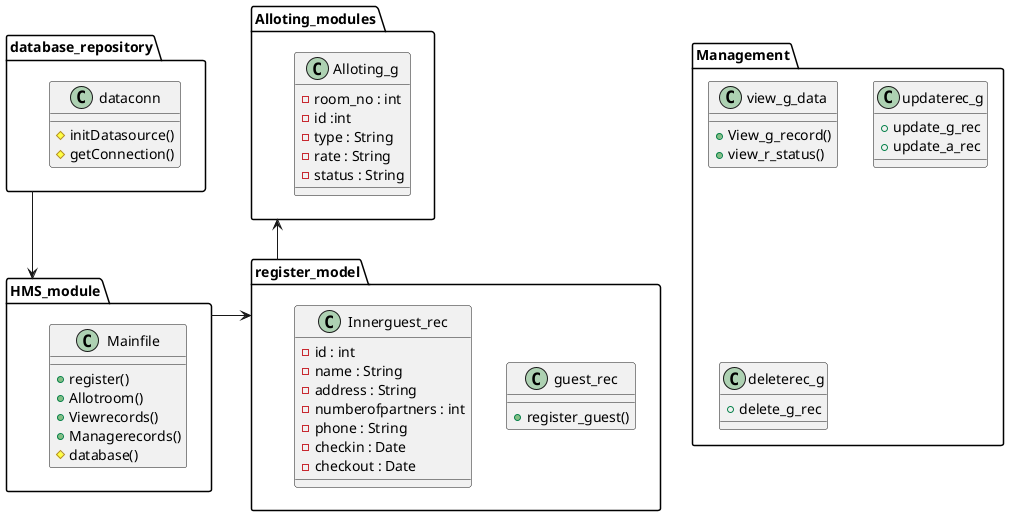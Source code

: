 ' click alt + D to view the arhitecture of the whole project,
' to view the project without any problem download plantUML extension from the extensions and download the graphicviz file
' from the internet. 
' any class or unique file you are adding and deleting must be added in this uml so that it can improve the architecture 
' of the program and others can also understand it.

@startuml

skinparam linetype ortho
package HMS_module as HMS {
    class Mainfile {
        + register()
        + Allotroom()
        + Viewrecords() 
        + Managerecords()
        # database()
    }
}

package register_model as Register {
    class guest_rec {
        + register_guest()
    }
    class Innerguest_rec{
        -id : int
        -name : String
        -address : String
        -numberofpartners : int
        -phone : String
        -checkin : Date
        -checkout : Date
    }
}

package database_repository as Database {
    class dataconn{
        #initDatasource()
        #getConnection()
    }
}
package Alloting_modules as allot{
    class Alloting_g{
        -room_no : int
        -id :int
        -type : String
        -rate : String
        -status : String

    }
}
package Management as manage{
    class view_g_data{
        +View_g_record()
        +view_r_status()
    }
    class updaterec_g{
        +update_g_rec
        +update_a_rec
    }
    class deleterec_g{
        +delete_g_rec
    }
}

HMS -right-> Register
HMS <-up- Database 
allot<-down-Register
@enduml

